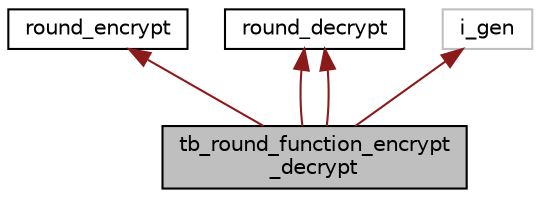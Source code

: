 digraph "tb_round_function_encrypt_decrypt"
{
 // INTERACTIVE_SVG=YES
  edge [fontname="Helvetica",fontsize="10",labelfontname="Helvetica",labelfontsize="10"];
  node [fontname="Helvetica",fontsize="10",shape=record];
  Node0 [label="tb_round_function_encrypt\l_decrypt",height=0.2,width=0.4,color="black", fillcolor="grey75", style="filled", fontcolor="black"];
  Node1 -> Node0 [dir="back",color="firebrick4",fontsize="10",style="solid",fontname="Helvetica"];
  Node1 [label="round_encrypt",height=0.2,width=0.4,color="black", fillcolor="white", style="filled",URL="$d8/d2b/enumround__encrypt.html"];
  Node2 -> Node0 [dir="back",color="firebrick4",fontsize="10",style="solid",fontname="Helvetica"];
  Node2 [label="round_decrypt",height=0.2,width=0.4,color="black", fillcolor="white", style="filled",URL="$d9/d37/enumround__decrypt.html"];
  Node3 -> Node0 [dir="back",color="firebrick4",fontsize="10",style="solid",fontname="Helvetica"];
  Node3 [label="i_gen",height=0.2,width=0.4,color="grey75", fillcolor="white", style="filled"];
  Node2 -> Node0 [dir="back",color="firebrick4",fontsize="10",style="solid",fontname="Helvetica"];
}
